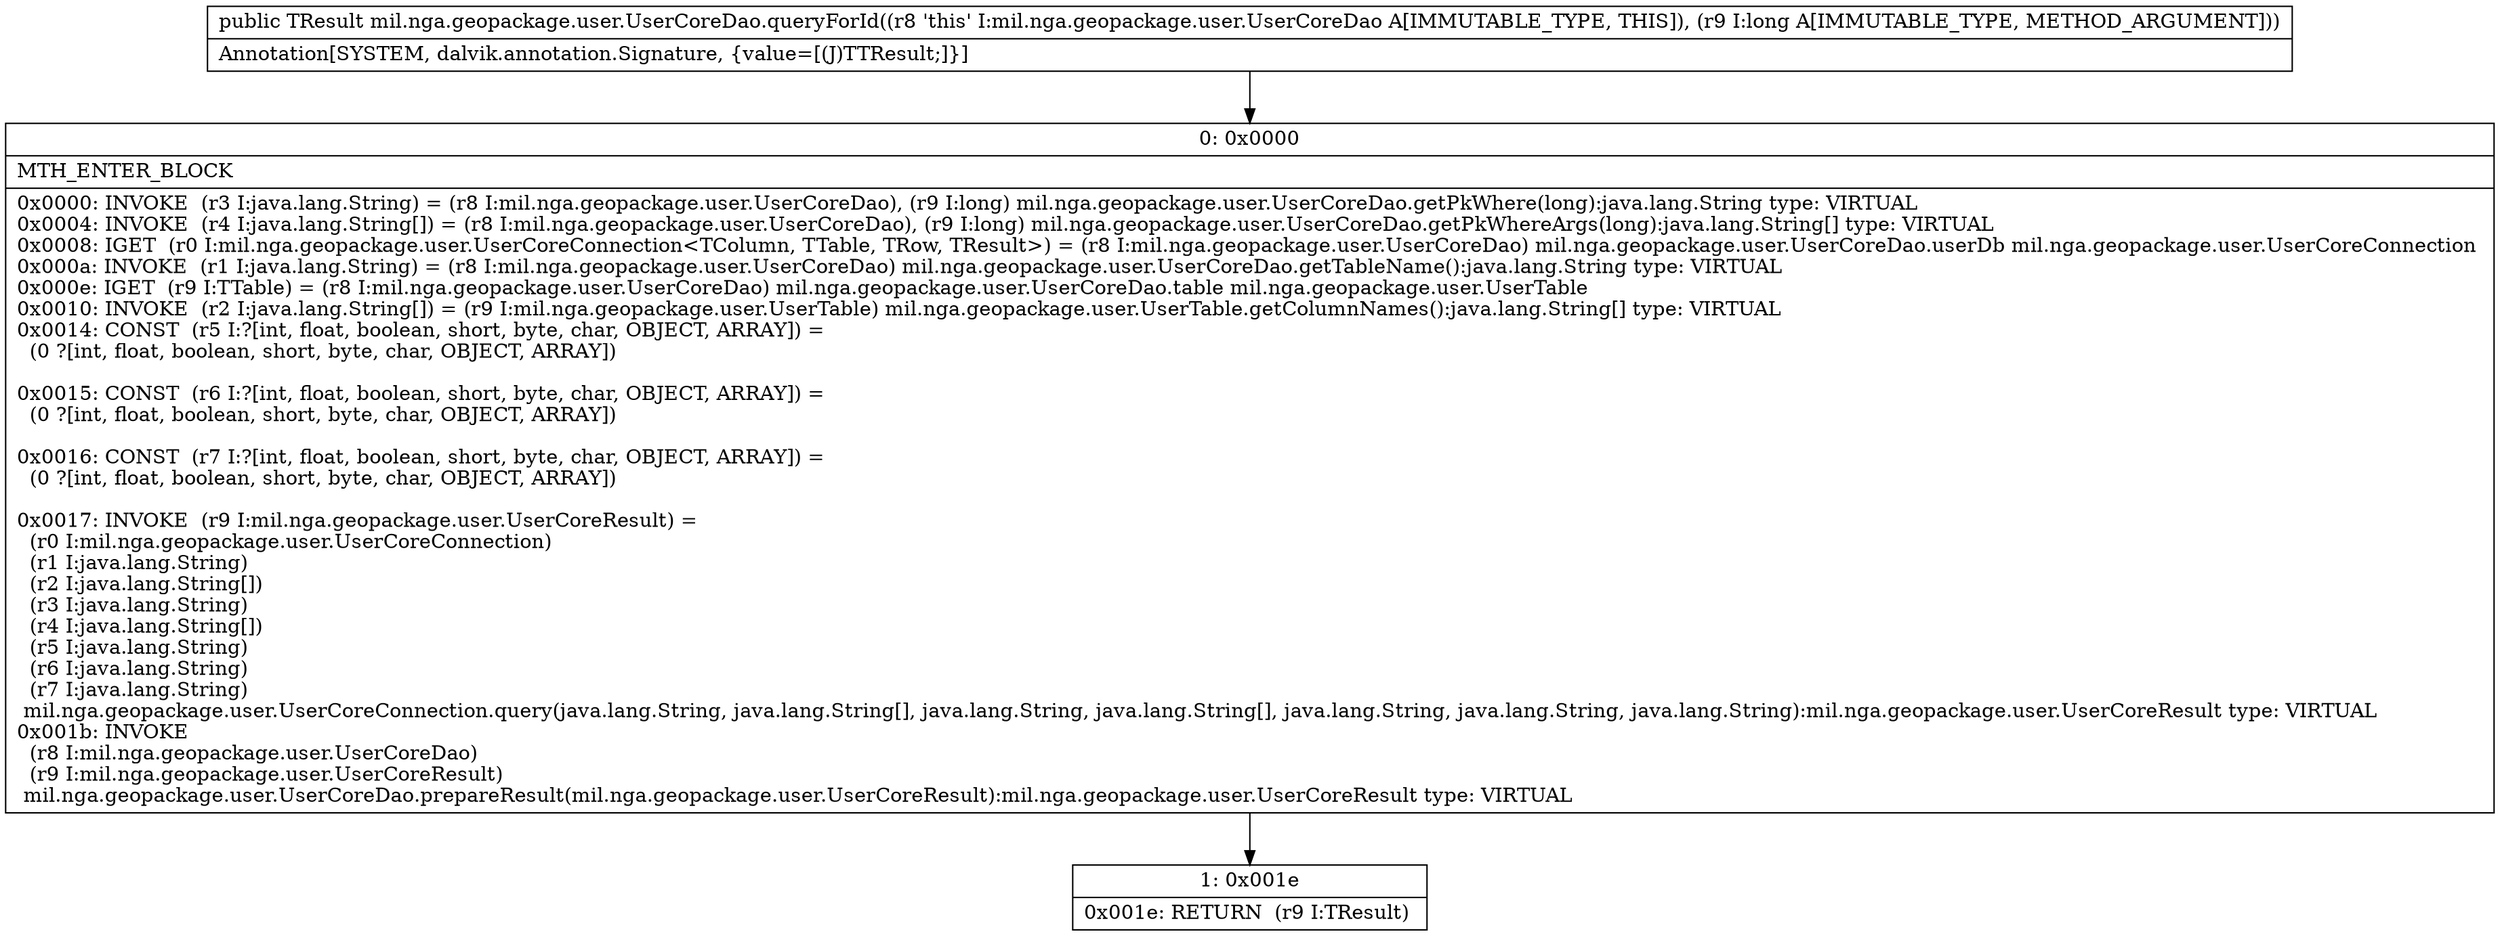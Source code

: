 digraph "CFG formil.nga.geopackage.user.UserCoreDao.queryForId(J)Lmil\/nga\/geopackage\/user\/UserCoreResult;" {
Node_0 [shape=record,label="{0\:\ 0x0000|MTH_ENTER_BLOCK\l|0x0000: INVOKE  (r3 I:java.lang.String) = (r8 I:mil.nga.geopackage.user.UserCoreDao), (r9 I:long) mil.nga.geopackage.user.UserCoreDao.getPkWhere(long):java.lang.String type: VIRTUAL \l0x0004: INVOKE  (r4 I:java.lang.String[]) = (r8 I:mil.nga.geopackage.user.UserCoreDao), (r9 I:long) mil.nga.geopackage.user.UserCoreDao.getPkWhereArgs(long):java.lang.String[] type: VIRTUAL \l0x0008: IGET  (r0 I:mil.nga.geopackage.user.UserCoreConnection\<TColumn, TTable, TRow, TResult\>) = (r8 I:mil.nga.geopackage.user.UserCoreDao) mil.nga.geopackage.user.UserCoreDao.userDb mil.nga.geopackage.user.UserCoreConnection \l0x000a: INVOKE  (r1 I:java.lang.String) = (r8 I:mil.nga.geopackage.user.UserCoreDao) mil.nga.geopackage.user.UserCoreDao.getTableName():java.lang.String type: VIRTUAL \l0x000e: IGET  (r9 I:TTable) = (r8 I:mil.nga.geopackage.user.UserCoreDao) mil.nga.geopackage.user.UserCoreDao.table mil.nga.geopackage.user.UserTable \l0x0010: INVOKE  (r2 I:java.lang.String[]) = (r9 I:mil.nga.geopackage.user.UserTable) mil.nga.geopackage.user.UserTable.getColumnNames():java.lang.String[] type: VIRTUAL \l0x0014: CONST  (r5 I:?[int, float, boolean, short, byte, char, OBJECT, ARRAY]) = \l  (0 ?[int, float, boolean, short, byte, char, OBJECT, ARRAY])\l \l0x0015: CONST  (r6 I:?[int, float, boolean, short, byte, char, OBJECT, ARRAY]) = \l  (0 ?[int, float, boolean, short, byte, char, OBJECT, ARRAY])\l \l0x0016: CONST  (r7 I:?[int, float, boolean, short, byte, char, OBJECT, ARRAY]) = \l  (0 ?[int, float, boolean, short, byte, char, OBJECT, ARRAY])\l \l0x0017: INVOKE  (r9 I:mil.nga.geopackage.user.UserCoreResult) = \l  (r0 I:mil.nga.geopackage.user.UserCoreConnection)\l  (r1 I:java.lang.String)\l  (r2 I:java.lang.String[])\l  (r3 I:java.lang.String)\l  (r4 I:java.lang.String[])\l  (r5 I:java.lang.String)\l  (r6 I:java.lang.String)\l  (r7 I:java.lang.String)\l mil.nga.geopackage.user.UserCoreConnection.query(java.lang.String, java.lang.String[], java.lang.String, java.lang.String[], java.lang.String, java.lang.String, java.lang.String):mil.nga.geopackage.user.UserCoreResult type: VIRTUAL \l0x001b: INVOKE  \l  (r8 I:mil.nga.geopackage.user.UserCoreDao)\l  (r9 I:mil.nga.geopackage.user.UserCoreResult)\l mil.nga.geopackage.user.UserCoreDao.prepareResult(mil.nga.geopackage.user.UserCoreResult):mil.nga.geopackage.user.UserCoreResult type: VIRTUAL \l}"];
Node_1 [shape=record,label="{1\:\ 0x001e|0x001e: RETURN  (r9 I:TResult) \l}"];
MethodNode[shape=record,label="{public TResult mil.nga.geopackage.user.UserCoreDao.queryForId((r8 'this' I:mil.nga.geopackage.user.UserCoreDao A[IMMUTABLE_TYPE, THIS]), (r9 I:long A[IMMUTABLE_TYPE, METHOD_ARGUMENT]))  | Annotation[SYSTEM, dalvik.annotation.Signature, \{value=[(J)TTResult;]\}]\l}"];
MethodNode -> Node_0;
Node_0 -> Node_1;
}

